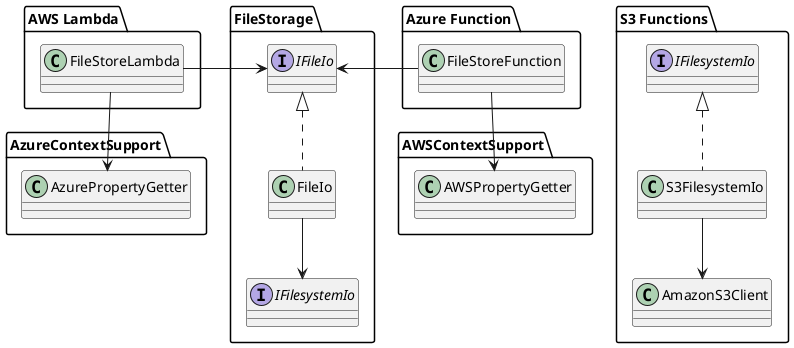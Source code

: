 @startuml "model"

package "Azure Function" {
    class FileStoreFunction
}

package "AWS Lambda" {
    class FileStoreLambda

}

package FileStorage {
    interface IFileIo
    FileStoreLambda -> IFileIo
    IFileIo <- FileStoreFunction 

    class FileIo implements IFileIo
    interface IFilesystemIo
}

package "S3 Functions" {
    FileIo --> IFilesystemIo

    class S3FilesystemIo implements IFilesystemIo
    class AmazonS3Client
    S3FilesystemIo --> AmazonS3Client

}

package AzureContextSupport {
    FileStoreLambda --> AzurePropertyGetter
}

package AWSContextSupport {
    FileStoreFunction --> AWSPropertyGetter
}


@enduml